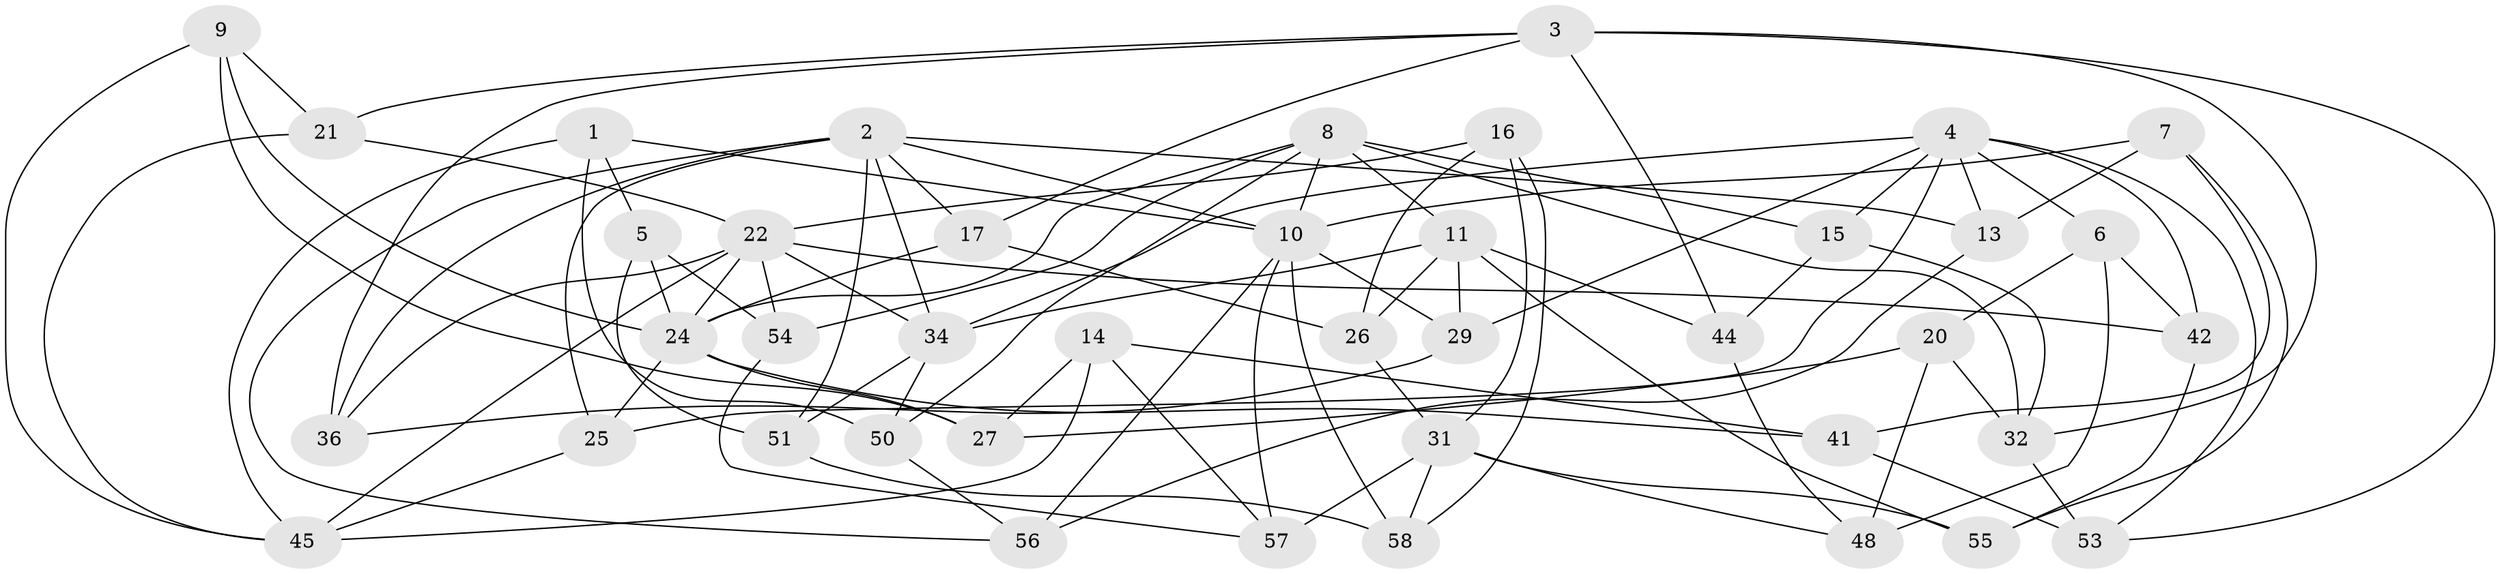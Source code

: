// original degree distribution, {4: 1.0}
// Generated by graph-tools (version 1.1) at 2025/20/03/04/25 18:20:28]
// undirected, 41 vertices, 99 edges
graph export_dot {
graph [start="1"]
  node [color=gray90,style=filled];
  1;
  2 [super="+38+23"];
  3 [super="+49"];
  4 [super="+40+43"];
  5;
  6;
  7;
  8 [super="+18+12"];
  9;
  10 [super="+33+19"];
  11 [super="+39"];
  13;
  14;
  15;
  16;
  17;
  20;
  21;
  22 [super="+28+52"];
  24 [super="+30"];
  25;
  26;
  27;
  29;
  31 [super="+46"];
  32 [super="+37"];
  34 [super="+35"];
  36;
  41;
  42;
  44;
  45 [super="+59"];
  48;
  50;
  51;
  53;
  54;
  55;
  56;
  57;
  58;
  1 -- 50;
  1 -- 5;
  1 -- 45;
  1 -- 10;
  2 -- 56;
  2 -- 17;
  2 -- 51;
  2 -- 36;
  2 -- 13;
  2 -- 25;
  2 -- 10;
  2 -- 34;
  3 -- 21;
  3 -- 44;
  3 -- 53;
  3 -- 32;
  3 -- 17;
  3 -- 36;
  4 -- 13;
  4 -- 53;
  4 -- 25;
  4 -- 6;
  4 -- 15;
  4 -- 42;
  4 -- 34;
  4 -- 29;
  5 -- 54;
  5 -- 51;
  5 -- 24;
  6 -- 48;
  6 -- 42;
  6 -- 20;
  7 -- 55;
  7 -- 10;
  7 -- 13;
  7 -- 41;
  8 -- 32 [weight=2];
  8 -- 50;
  8 -- 54;
  8 -- 15;
  8 -- 24;
  8 -- 11;
  8 -- 10;
  9 -- 27;
  9 -- 45;
  9 -- 24;
  9 -- 21;
  10 -- 58;
  10 -- 57;
  10 -- 56;
  10 -- 29;
  11 -- 34;
  11 -- 55;
  11 -- 29;
  11 -- 26;
  11 -- 44;
  13 -- 56;
  14 -- 57;
  14 -- 45;
  14 -- 27;
  14 -- 41;
  15 -- 32;
  15 -- 44;
  16 -- 31;
  16 -- 26;
  16 -- 58;
  16 -- 22;
  17 -- 24;
  17 -- 26;
  20 -- 27;
  20 -- 48;
  20 -- 32;
  21 -- 22;
  21 -- 45;
  22 -- 42;
  22 -- 54;
  22 -- 24;
  22 -- 45;
  22 -- 34;
  22 -- 36;
  24 -- 25;
  24 -- 41;
  24 -- 27;
  25 -- 45;
  26 -- 31;
  29 -- 36;
  31 -- 58;
  31 -- 48;
  31 -- 57;
  31 -- 55;
  32 -- 53;
  34 -- 50;
  34 -- 51;
  41 -- 53;
  42 -- 55;
  44 -- 48;
  50 -- 56;
  51 -- 58;
  54 -- 57;
}
